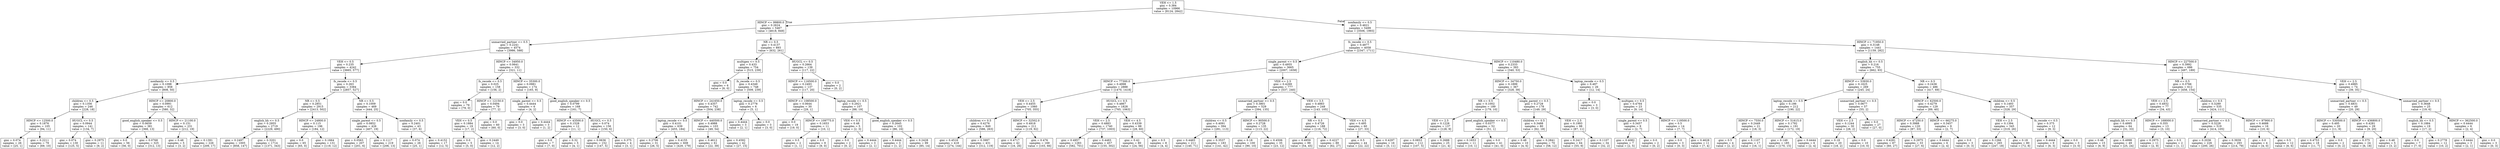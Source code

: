 digraph Tree {
node [shape=box] ;
0 [label="VEH <= 1.5\ngini = 0.384\nsamples = 10966\nvalue = [8124, 2842]"] ;
1 [label="HINCP <= 99800.0\ngini = 0.2624\nsamples = 5467\nvalue = [4618, 849]"] ;
0 -> 1 [labeldistance=2.5, labelangle=45, headlabel="True"] ;
2 [label="unmarried_partner <= 0.5\ngini = 0.2241\nsamples = 4574\nvalue = [3986, 588]"] ;
1 -> 2 ;
3 [label="VEH <= 0.5\ngini = 0.235\nsamples = 4242\nvalue = [3665, 577]"] ;
2 -> 3 ;
4 [label="nonfamily <= 0.5\ngini = 0.1098\nsamples = 858\nvalue = [808, 50]"] ;
3 -> 4 ;
5 [label="children <= 0.5\ngini = 0.1356\nsamples = 246\nvalue = [228, 18]"] ;
4 -> 5 ;
6 [label="HINCP <= 12500.0\ngini = 0.1876\nsamples = 105\nvalue = [94, 11]"] ;
5 -> 6 ;
7 [label="gini = 0.074\nsamples = 26\nvalue = [25, 1]"] ;
6 -> 7 ;
8 [label="gini = 0.2211\nsamples = 79\nvalue = [69, 10]"] ;
6 -> 8 ;
9 [label="HUGCL <= 0.5\ngini = 0.0944\nsamples = 141\nvalue = [134, 7]"] ;
5 -> 9 ;
10 [label="gini = 0.074\nsamples = 130\nvalue = [125, 5]"] ;
9 -> 10 ;
11 [label="gini = 0.2975\nsamples = 11\nvalue = [9, 2]"] ;
9 -> 11 ;
12 [label="HINCP <= 20800.0\ngini = 0.0991\nsamples = 612\nvalue = [580, 32]"] ;
4 -> 12 ;
13 [label="good_english_speaker <= 0.5\ngini = 0.0659\nsamples = 381\nvalue = [368, 13]"] ;
12 -> 13 ;
14 [label="gini = 0.0\nsamples = 56\nvalue = [56, 0]"] ;
13 -> 14 ;
15 [label="gini = 0.0768\nsamples = 325\nvalue = [312, 13]"] ;
13 -> 15 ;
16 [label="HINCP <= 21100.0\ngini = 0.151\nsamples = 231\nvalue = [212, 19]"] ;
12 -> 16 ;
17 [label="gini = 0.48\nsamples = 5\nvalue = [3, 2]"] ;
16 -> 17 ;
18 [label="gini = 0.1391\nsamples = 226\nvalue = [209, 17]"] ;
16 -> 18 ;
19 [label="fs_recode <= 0.5\ngini = 0.263\nsamples = 3384\nvalue = [2857, 527]"] ;
3 -> 19 ;
20 [label="NR <= 0.5\ngini = 0.2851\nsamples = 2915\nvalue = [2413, 502]"] ;
19 -> 20 ;
21 [label="english_hh <= 0.5\ngini = 0.2955\nsamples = 2719\nvalue = [2229, 490]"] ;
20 -> 21 ;
22 [label="gini = 0.2497\nsamples = 1005\nvalue = [858, 147]"] ;
21 -> 22 ;
23 [label="gini = 0.3201\nsamples = 1714\nvalue = [1371, 343]"] ;
21 -> 23 ;
24 [label="HINCP <= 24800.0\ngini = 0.115\nsamples = 196\nvalue = [184, 12]"] ;
20 -> 24 ;
25 [label="gini = 0.0\nsamples = 65\nvalue = [65, 0]"] ;
24 -> 25 ;
26 [label="gini = 0.1664\nsamples = 131\nvalue = [119, 12]"] ;
24 -> 26 ;
27 [label="NR <= 0.5\ngini = 0.1009\nsamples = 469\nvalue = [444, 25]"] ;
19 -> 27 ;
28 [label="single_parent <= 0.5\ngini = 0.0852\nsamples = 426\nvalue = [407, 19]"] ;
27 -> 28 ;
29 [label="gini = 0.0563\nsamples = 207\nvalue = [201, 6]"] ;
28 -> 29 ;
30 [label="gini = 0.1117\nsamples = 219\nvalue = [206, 13]"] ;
28 -> 30 ;
31 [label="nonfamily <= 0.5\ngini = 0.2401\nsamples = 43\nvalue = [37, 6]"] ;
27 -> 31 ;
32 [label="gini = 0.074\nsamples = 26\nvalue = [25, 1]"] ;
31 -> 32 ;
33 [label="gini = 0.4152\nsamples = 17\nvalue = [12, 5]"] ;
31 -> 33 ;
34 [label="HINCP <= 34950.0\ngini = 0.0641\nsamples = 332\nvalue = [321, 11]"] ;
2 -> 34 ;
35 [label="fs_recode <= 0.5\ngini = 0.025\nsamples = 158\nvalue = [156, 2]"] ;
34 -> 35 ;
36 [label="gini = 0.0\nsamples = 79\nvalue = [79, 0]"] ;
35 -> 36 ;
37 [label="HINCP <= 12150.0\ngini = 0.0494\nsamples = 79\nvalue = [77, 2]"] ;
35 -> 37 ;
38 [label="VEH <= 0.5\ngini = 0.1884\nsamples = 19\nvalue = [17, 2]"] ;
37 -> 38 ;
39 [label="gini = 0.0\nsamples = 5\nvalue = [5, 0]"] ;
38 -> 39 ;
40 [label="gini = 0.2449\nsamples = 14\nvalue = [12, 2]"] ;
38 -> 40 ;
41 [label="gini = 0.0\nsamples = 60\nvalue = [60, 0]"] ;
37 -> 41 ;
42 [label="HINCP <= 35300.0\ngini = 0.0981\nsamples = 174\nvalue = [165, 9]"] ;
34 -> 42 ;
43 [label="single_parent <= 0.5\ngini = 0.4444\nsamples = 6\nvalue = [4, 2]"] ;
42 -> 43 ;
44 [label="gini = 0.0\nsamples = 3\nvalue = [3, 0]"] ;
43 -> 44 ;
45 [label="gini = 0.4444\nsamples = 3\nvalue = [1, 2]"] ;
43 -> 45 ;
46 [label="good_english_speaker <= 0.5\ngini = 0.0799\nsamples = 168\nvalue = [161, 7]"] ;
42 -> 46 ;
47 [label="HINCP <= 43500.0\ngini = 0.1528\nsamples = 12\nvalue = [11, 1]"] ;
46 -> 47 ;
48 [label="gini = 0.0\nsamples = 7\nvalue = [7, 0]"] ;
47 -> 48 ;
49 [label="gini = 0.32\nsamples = 5\nvalue = [4, 1]"] ;
47 -> 49 ;
50 [label="HUGCL <= 0.5\ngini = 0.074\nsamples = 156\nvalue = [150, 6]"] ;
46 -> 50 ;
51 [label="gini = 0.0636\nsamples = 152\nvalue = [147, 5]"] ;
50 -> 51 ;
52 [label="gini = 0.375\nsamples = 4\nvalue = [3, 1]"] ;
50 -> 52 ;
53 [label="NR <= 0.5\ngini = 0.4137\nsamples = 893\nvalue = [632, 261]"] ;
1 -> 53 ;
54 [label="multigen <= 0.5\ngini = 0.433\nsamples = 754\nvalue = [515, 239]"] ;
53 -> 54 ;
55 [label="gini = 0.0\nsamples = 6\nvalue = [6, 0]"] ;
54 -> 55 ;
56 [label="fs_recode <= 0.5\ngini = 0.4349\nsamples = 748\nvalue = [509, 239]"] ;
54 -> 56 ;
57 [label="HINCP <= 241650.0\ngini = 0.4357\nsamples = 742\nvalue = [504, 238]"] ;
56 -> 57 ;
58 [label="laptop_recode <= 0.5\ngini = 0.4101\nsamples = 639\nvalue = [455, 184]"] ;
57 -> 58 ;
59 [label="gini = 0.2706\nsamples = 31\nvalue = [26, 5]"] ;
58 -> 59 ;
60 [label="gini = 0.4155\nsamples = 608\nvalue = [429, 179]"] ;
58 -> 60 ;
61 [label="HINCP <= 440500.0\ngini = 0.4988\nsamples = 103\nvalue = [49, 54]"] ;
57 -> 61 ;
62 [label="gini = 0.4612\nsamples = 61\nvalue = [22, 39]"] ;
61 -> 62 ;
63 [label="gini = 0.4592\nsamples = 42\nvalue = [27, 15]"] ;
61 -> 63 ;
64 [label="laptop_recode <= 0.5\ngini = 0.2778\nsamples = 6\nvalue = [5, 1]"] ;
56 -> 64 ;
65 [label="gini = 0.4444\nsamples = 3\nvalue = [2, 1]"] ;
64 -> 65 ;
66 [label="gini = 0.0\nsamples = 3\nvalue = [3, 0]"] ;
64 -> 66 ;
67 [label="HUGCL <= 0.5\ngini = 0.2664\nsamples = 139\nvalue = [117, 22]"] ;
53 -> 67 ;
68 [label="HINCP <= 116500.0\ngini = 0.2493\nsamples = 137\nvalue = [117, 20]"] ;
67 -> 68 ;
69 [label="HINCP <= 108500.0\ngini = 0.0644\nsamples = 30\nvalue = [29, 1]"] ;
68 -> 69 ;
70 [label="gini = 0.0\nsamples = 19\nvalue = [19, 0]"] ;
69 -> 70 ;
71 [label="HINCP <= 109775.0\ngini = 0.1653\nsamples = 11\nvalue = [10, 1]"] ;
69 -> 71 ;
72 [label="gini = 0.5\nsamples = 2\nvalue = [1, 1]"] ;
71 -> 72 ;
73 [label="gini = 0.0\nsamples = 9\nvalue = [9, 0]"] ;
71 -> 73 ;
74 [label="laptop_recode <= 0.5\ngini = 0.2921\nsamples = 107\nvalue = [88, 19]"] ;
68 -> 74 ;
75 [label="VEH <= 0.5\ngini = 0.48\nsamples = 5\nvalue = [2, 3]"] ;
74 -> 75 ;
76 [label="gini = 0.0\nsamples = 2\nvalue = [0, 2]"] ;
75 -> 76 ;
77 [label="gini = 0.4444\nsamples = 3\nvalue = [2, 1]"] ;
75 -> 77 ;
78 [label="good_english_speaker <= 0.5\ngini = 0.2645\nsamples = 102\nvalue = [86, 16]"] ;
74 -> 78 ;
79 [label="gini = 0.4444\nsamples = 3\nvalue = [1, 2]"] ;
78 -> 79 ;
80 [label="gini = 0.2428\nsamples = 99\nvalue = [85, 14]"] ;
78 -> 80 ;
81 [label="gini = 0.0\nsamples = 2\nvalue = [0, 2]"] ;
67 -> 81 ;
82 [label="nonfamily <= 0.5\ngini = 0.4621\nsamples = 5499\nvalue = [3506, 1993]"] ;
0 -> 82 [labeldistance=2.5, labelangle=-45, headlabel="False"] ;
83 [label="fs_recode <= 0.5\ngini = 0.4877\nsamples = 4058\nvalue = [2347, 1711]"] ;
82 -> 83 ;
84 [label="single_parent <= 0.5\ngini = 0.4955\nsamples = 3665\nvalue = [2007, 1658]"] ;
83 -> 84 ;
85 [label="HINCP <= 77300.0\ngini = 0.4998\nsamples = 2888\nvalue = [1470, 1418]"] ;
84 -> 85 ;
86 [label="VEH <= 2.5\ngini = 0.4455\nsamples = 1060\nvalue = [705, 355]"] ;
85 -> 86 ;
87 [label="children <= 0.5\ngini = 0.4276\nsamples = 849\nvalue = [586, 263]"] ;
86 -> 87 ;
88 [label="gini = 0.4516\nsamples = 418\nvalue = [274, 144]"] ;
87 -> 88 ;
89 [label="gini = 0.3997\nsamples = 431\nvalue = [312, 119]"] ;
87 -> 89 ;
90 [label="HINCP <= 32502.0\ngini = 0.4918\nsamples = 211\nvalue = [119, 92]"] ;
86 -> 90 ;
91 [label="gini = 0.4717\nsamples = 42\nvalue = [16, 26]"] ;
90 -> 91 ;
92 [label="gini = 0.476\nsamples = 169\nvalue = [103, 66]"] ;
90 -> 92 ;
93 [label="HUGCL <= 0.5\ngini = 0.4867\nsamples = 1828\nvalue = [765, 1063]"] ;
85 -> 93 ;
94 [label="VEH <= 2.5\ngini = 0.4883\nsamples = 1740\nvalue = [737, 1003]"] ;
93 -> 94 ;
95 [label="gini = 0.4957\nsamples = 1283\nvalue = [582, 701]"] ;
94 -> 95 ;
96 [label="gini = 0.4483\nsamples = 457\nvalue = [155, 302]"] ;
94 -> 96 ;
97 [label="VEH <= 4.5\ngini = 0.4339\nsamples = 88\nvalue = [28, 60]"] ;
93 -> 97 ;
98 [label="gini = 0.42\nsamples = 80\nvalue = [24, 56]"] ;
97 -> 98 ;
99 [label="gini = 0.5\nsamples = 8\nvalue = [4, 4]"] ;
97 -> 99 ;
100 [label="VEH <= 2.5\ngini = 0.4269\nsamples = 777\nvalue = [537, 240]"] ;
84 -> 100 ;
101 [label="unmarried_partner <= 0.5\ngini = 0.3801\nsamples = 529\nvalue = [394, 135]"] ;
100 -> 101 ;
102 [label="children <= 0.5\ngini = 0.4091\nsamples = 394\nvalue = [281, 113]"] ;
101 -> 102 ;
103 [label="gini = 0.4465\nsamples = 211\nvalue = [140, 71]"] ;
102 -> 103 ;
104 [label="gini = 0.3537\nsamples = 183\nvalue = [141, 42]"] ;
102 -> 104 ;
105 [label="HINCP <= 90500.0\ngini = 0.2728\nsamples = 135\nvalue = [113, 22]"] ;
101 -> 105 ;
106 [label="gini = 0.18\nsamples = 100\nvalue = [90, 10]"] ;
105 -> 106 ;
107 [label="gini = 0.4506\nsamples = 35\nvalue = [23, 12]"] ;
105 -> 107 ;
108 [label="VEH <= 3.5\ngini = 0.4883\nsamples = 248\nvalue = [143, 105]"] ;
100 -> 108 ;
109 [label="NR <= 0.5\ngini = 0.4726\nsamples = 188\nvalue = [116, 72]"] ;
108 -> 109 ;
110 [label="gini = 0.4959\nsamples = 99\nvalue = [54, 45]"] ;
109 -> 110 ;
111 [label="gini = 0.4227\nsamples = 89\nvalue = [62, 27]"] ;
109 -> 111 ;
112 [label="VEH <= 4.5\ngini = 0.495\nsamples = 60\nvalue = [27, 33]"] ;
108 -> 112 ;
113 [label="gini = 0.5\nsamples = 44\nvalue = [22, 22]"] ;
112 -> 113 ;
114 [label="gini = 0.4297\nsamples = 16\nvalue = [5, 11]"] ;
112 -> 114 ;
115 [label="HINCP <= 110480.0\ngini = 0.2333\nsamples = 393\nvalue = [340, 53]"] ;
83 -> 115 ;
116 [label="HINCP <= 34750.0\ngini = 0.1899\nsamples = 367\nvalue = [328, 39]"] ;
115 -> 116 ;
117 [label="NR <= 0.5\ngini = 0.1002\nsamples = 189\nvalue = [179, 10]"] ;
116 -> 117 ;
118 [label="VEH <= 2.5\ngini = 0.1228\nsamples = 137\nvalue = [128, 9]"] ;
117 -> 118 ;
119 [label="gini = 0.0853\nsamples = 112\nvalue = [107, 5]"] ;
118 -> 119 ;
120 [label="gini = 0.2688\nsamples = 25\nvalue = [21, 4]"] ;
118 -> 120 ;
121 [label="good_english_speaker <= 0.5\ngini = 0.0377\nsamples = 52\nvalue = [51, 1]"] ;
117 -> 121 ;
122 [label="gini = 0.1653\nsamples = 11\nvalue = [10, 1]"] ;
121 -> 122 ;
123 [label="gini = 0.0\nsamples = 41\nvalue = [41, 0]"] ;
121 -> 123 ;
124 [label="single_parent <= 0.5\ngini = 0.2728\nsamples = 178\nvalue = [149, 29]"] ;
116 -> 124 ;
125 [label="children <= 0.5\ngini = 0.3488\nsamples = 80\nvalue = [62, 18]"] ;
124 -> 125 ;
126 [label="gini = 0.48\nsamples = 10\nvalue = [4, 6]"] ;
125 -> 126 ;
127 [label="gini = 0.2841\nsamples = 70\nvalue = [58, 12]"] ;
125 -> 127 ;
128 [label="VEH <= 2.5\ngini = 0.1993\nsamples = 98\nvalue = [87, 11]"] ;
124 -> 128 ;
129 [label="gini = 0.2417\nsamples = 64\nvalue = [55, 9]"] ;
128 -> 129 ;
130 [label="gini = 0.1107\nsamples = 34\nvalue = [32, 2]"] ;
128 -> 130 ;
131 [label="laptop_recode <= 0.5\ngini = 0.497\nsamples = 26\nvalue = [12, 14]"] ;
115 -> 131 ;
132 [label="gini = 0.0\nsamples = 3\nvalue = [3, 0]"] ;
131 -> 132 ;
133 [label="multigen <= 0.5\ngini = 0.4764\nsamples = 23\nvalue = [9, 14]"] ;
131 -> 133 ;
134 [label="single_parent <= 0.5\ngini = 0.3457\nsamples = 9\nvalue = [2, 7]"] ;
133 -> 134 ;
135 [label="gini = 0.4082\nsamples = 7\nvalue = [2, 5]"] ;
134 -> 135 ;
136 [label="gini = 0.0\nsamples = 2\nvalue = [0, 2]"] ;
134 -> 136 ;
137 [label="HINCP <= 119500.0\ngini = 0.5\nsamples = 14\nvalue = [7, 7]"] ;
133 -> 137 ;
138 [label="gini = 0.0\nsamples = 3\nvalue = [0, 3]"] ;
137 -> 138 ;
139 [label="gini = 0.4628\nsamples = 11\nvalue = [7, 4]"] ;
137 -> 139 ;
140 [label="HINCP <= 71950.0\ngini = 0.3148\nsamples = 1441\nvalue = [1159, 282]"] ;
82 -> 140 ;
141 [label="english_hh <= 0.5\ngini = 0.216\nsamples = 755\nvalue = [662, 93]"] ;
140 -> 141 ;
142 [label="HINCP <= 53930.0\ngini = 0.1625\nsamples = 269\nvalue = [245, 24]"] ;
141 -> 142 ;
143 [label="laptop_recode <= 0.5\ngini = 0.186\nsamples = 212\nvalue = [190, 22]"] ;
142 -> 143 ;
144 [label="HINCP <= 7550.0\ngini = 0.2449\nsamples = 21\nvalue = [18, 3]"] ;
143 -> 144 ;
145 [label="gini = 0.5\nsamples = 4\nvalue = [2, 2]"] ;
144 -> 145 ;
146 [label="gini = 0.1107\nsamples = 17\nvalue = [16, 1]"] ;
144 -> 146 ;
147 [label="HINCP <= 51615.0\ngini = 0.1792\nsamples = 191\nvalue = [172, 19]"] ;
143 -> 147 ;
148 [label="gini = 0.149\nsamples = 185\nvalue = [170, 15]"] ;
147 -> 148 ;
149 [label="gini = 0.4444\nsamples = 6\nvalue = [2, 4]"] ;
147 -> 149 ;
150 [label="unmarried_partner <= 0.5\ngini = 0.0677\nsamples = 57\nvalue = [55, 2]"] ;
142 -> 150 ;
151 [label="VEH <= 2.5\ngini = 0.1244\nsamples = 30\nvalue = [28, 2]"] ;
150 -> 151 ;
152 [label="gini = 0.18\nsamples = 20\nvalue = [18, 2]"] ;
151 -> 152 ;
153 [label="gini = 0.0\nsamples = 10\nvalue = [10, 0]"] ;
151 -> 153 ;
154 [label="gini = 0.0\nsamples = 27\nvalue = [27, 0]"] ;
150 -> 154 ;
155 [label="NR <= 0.5\ngini = 0.2436\nsamples = 486\nvalue = [417, 69]"] ;
141 -> 155 ;
156 [label="HINCP <= 62500.0\ngini = 0.4279\nsamples = 129\nvalue = [89, 40]"] ;
155 -> 156 ;
157 [label="HINCP <= 47250.0\ngini = 0.3988\nsamples = 120\nvalue = [87, 33]"] ;
156 -> 157 ;
158 [label="gini = 0.4281\nsamples = 87\nvalue = [60, 27]"] ;
157 -> 158 ;
159 [label="gini = 0.2975\nsamples = 33\nvalue = [27, 6]"] ;
157 -> 159 ;
160 [label="HINCP <= 66275.0\ngini = 0.3457\nsamples = 9\nvalue = [2, 7]"] ;
156 -> 160 ;
161 [label="gini = 0.4444\nsamples = 6\nvalue = [2, 4]"] ;
160 -> 161 ;
162 [label="gini = 0.0\nsamples = 3\nvalue = [0, 3]"] ;
160 -> 162 ;
163 [label="children <= 0.5\ngini = 0.1493\nsamples = 357\nvalue = [328, 29]"] ;
155 -> 163 ;
164 [label="VEH <= 2.5\ngini = 0.1394\nsamples = 345\nvalue = [319, 26]"] ;
163 -> 164 ;
165 [label="gini = 0.1266\nsamples = 265\nvalue = [247, 18]"] ;
164 -> 165 ;
166 [label="gini = 0.18\nsamples = 80\nvalue = [72, 8]"] ;
164 -> 166 ;
167 [label="fs_recode <= 0.5\ngini = 0.375\nsamples = 12\nvalue = [9, 3]"] ;
163 -> 167 ;
168 [label="gini = 0.4444\nsamples = 9\nvalue = [6, 3]"] ;
167 -> 168 ;
169 [label="gini = 0.0\nsamples = 3\nvalue = [3, 0]"] ;
167 -> 169 ;
170 [label="HINCP <= 227500.0\ngini = 0.3992\nsamples = 686\nvalue = [497, 189]"] ;
140 -> 170 ;
171 [label="NR <= 0.5\ngini = 0.3766\nsamples = 612\nvalue = [458, 154]"] ;
170 -> 171 ;
172 [label="VEH <= 2.5\ngini = 0.4932\nsamples = 77\nvalue = [34, 43]"] ;
171 -> 172 ;
173 [label="english_hh <= 0.5\ngini = 0.4995\nsamples = 64\nvalue = [31, 33]"] ;
172 -> 173 ;
174 [label="gini = 0.48\nsamples = 15\nvalue = [6, 9]"] ;
173 -> 174 ;
175 [label="gini = 0.4998\nsamples = 49\nvalue = [25, 24]"] ;
173 -> 175 ;
176 [label="HINCP <= 168000.0\ngini = 0.355\nsamples = 13\nvalue = [3, 10]"] ;
172 -> 176 ;
177 [label="gini = 0.2975\nsamples = 11\nvalue = [2, 9]"] ;
176 -> 177 ;
178 [label="gini = 0.5\nsamples = 2\nvalue = [1, 1]"] ;
176 -> 178 ;
179 [label="children <= 0.5\ngini = 0.3289\nsamples = 535\nvalue = [424, 111]"] ;
171 -> 179 ;
180 [label="unmarried_partner <= 0.5\ngini = 0.3228\nsamples = 519\nvalue = [414, 105]"] ;
179 -> 180 ;
181 [label="gini = 0.2036\nsamples = 226\nvalue = [200, 26]"] ;
180 -> 181 ;
182 [label="gini = 0.3939\nsamples = 293\nvalue = [214, 79]"] ;
180 -> 182 ;
183 [label="HINCP <= 97900.0\ngini = 0.4688\nsamples = 16\nvalue = [10, 6]"] ;
179 -> 183 ;
184 [label="gini = 0.0\nsamples = 4\nvalue = [4, 0]"] ;
183 -> 184 ;
185 [label="gini = 0.5\nsamples = 12\nvalue = [6, 6]"] ;
183 -> 185 ;
186 [label="VEH <= 2.5\ngini = 0.4985\nsamples = 74\nvalue = [39, 35]"] ;
170 -> 186 ;
187 [label="unmarried_partner <= 0.5\ngini = 0.4831\nsamples = 49\nvalue = [20, 29]"] ;
186 -> 187 ;
188 [label="HINCP <= 530500.0\ngini = 0.495\nsamples = 20\nvalue = [11, 9]"] ;
187 -> 188 ;
189 [label="gini = 0.4753\nsamples = 18\nvalue = [11, 7]"] ;
188 -> 189 ;
190 [label="gini = 0.0\nsamples = 2\nvalue = [0, 2]"] ;
188 -> 190 ;
191 [label="HINCP <= 436800.0\ngini = 0.4281\nsamples = 29\nvalue = [9, 20]"] ;
187 -> 191 ;
192 [label="gini = 0.375\nsamples = 24\nvalue = [6, 18]"] ;
191 -> 192 ;
193 [label="gini = 0.48\nsamples = 5\nvalue = [3, 2]"] ;
191 -> 193 ;
194 [label="unmarried_partner <= 0.5\ngini = 0.3648\nsamples = 25\nvalue = [19, 6]"] ;
186 -> 194 ;
195 [label="english_hh <= 0.5\ngini = 0.1884\nsamples = 19\nvalue = [17, 2]"] ;
194 -> 195 ;
196 [label="gini = 0.0\nsamples = 7\nvalue = [7, 0]"] ;
195 -> 196 ;
197 [label="gini = 0.2778\nsamples = 12\nvalue = [10, 2]"] ;
195 -> 197 ;
198 [label="HINCP <= 362500.0\ngini = 0.4444\nsamples = 6\nvalue = [2, 4]"] ;
194 -> 198 ;
199 [label="gini = 0.4444\nsamples = 3\nvalue = [2, 1]"] ;
198 -> 199 ;
200 [label="gini = 0.0\nsamples = 3\nvalue = [0, 3]"] ;
198 -> 200 ;
}